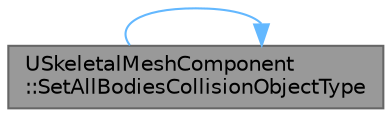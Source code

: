 digraph "USkeletalMeshComponent::SetAllBodiesCollisionObjectType"
{
 // INTERACTIVE_SVG=YES
 // LATEX_PDF_SIZE
  bgcolor="transparent";
  edge [fontname=Helvetica,fontsize=10,labelfontname=Helvetica,labelfontsize=10];
  node [fontname=Helvetica,fontsize=10,shape=box,height=0.2,width=0.4];
  rankdir="LR";
  Node1 [id="Node000001",label="USkeletalMeshComponent\l::SetAllBodiesCollisionObjectType",height=0.2,width=0.4,color="gray40", fillcolor="grey60", style="filled", fontcolor="black",tooltip="Set the movement channel of all bodies."];
  Node1 -> Node1 [id="edge1_Node000001_Node000001",color="steelblue1",style="solid",tooltip=" "];
}
